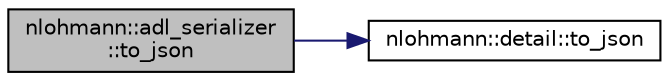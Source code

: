 digraph "nlohmann::adl_serializer::to_json"
{
 // LATEX_PDF_SIZE
  edge [fontname="Helvetica",fontsize="10",labelfontname="Helvetica",labelfontsize="10"];
  node [fontname="Helvetica",fontsize="10",shape=record];
  rankdir="LR";
  Node1 [label="nlohmann::adl_serializer\l::to_json",height=0.2,width=0.4,color="black", fillcolor="grey75", style="filled", fontcolor="black",tooltip="convert any value type to a JSON value"];
  Node1 -> Node2 [color="midnightblue",fontsize="10",style="solid"];
  Node2 [label="nlohmann::detail::to_json",height=0.2,width=0.4,color="black", fillcolor="white", style="filled",URL="$namespacenlohmann_1_1detail.html#aaa77b0c9745130b77733a92a1a2e82ec",tooltip=" "];
}
